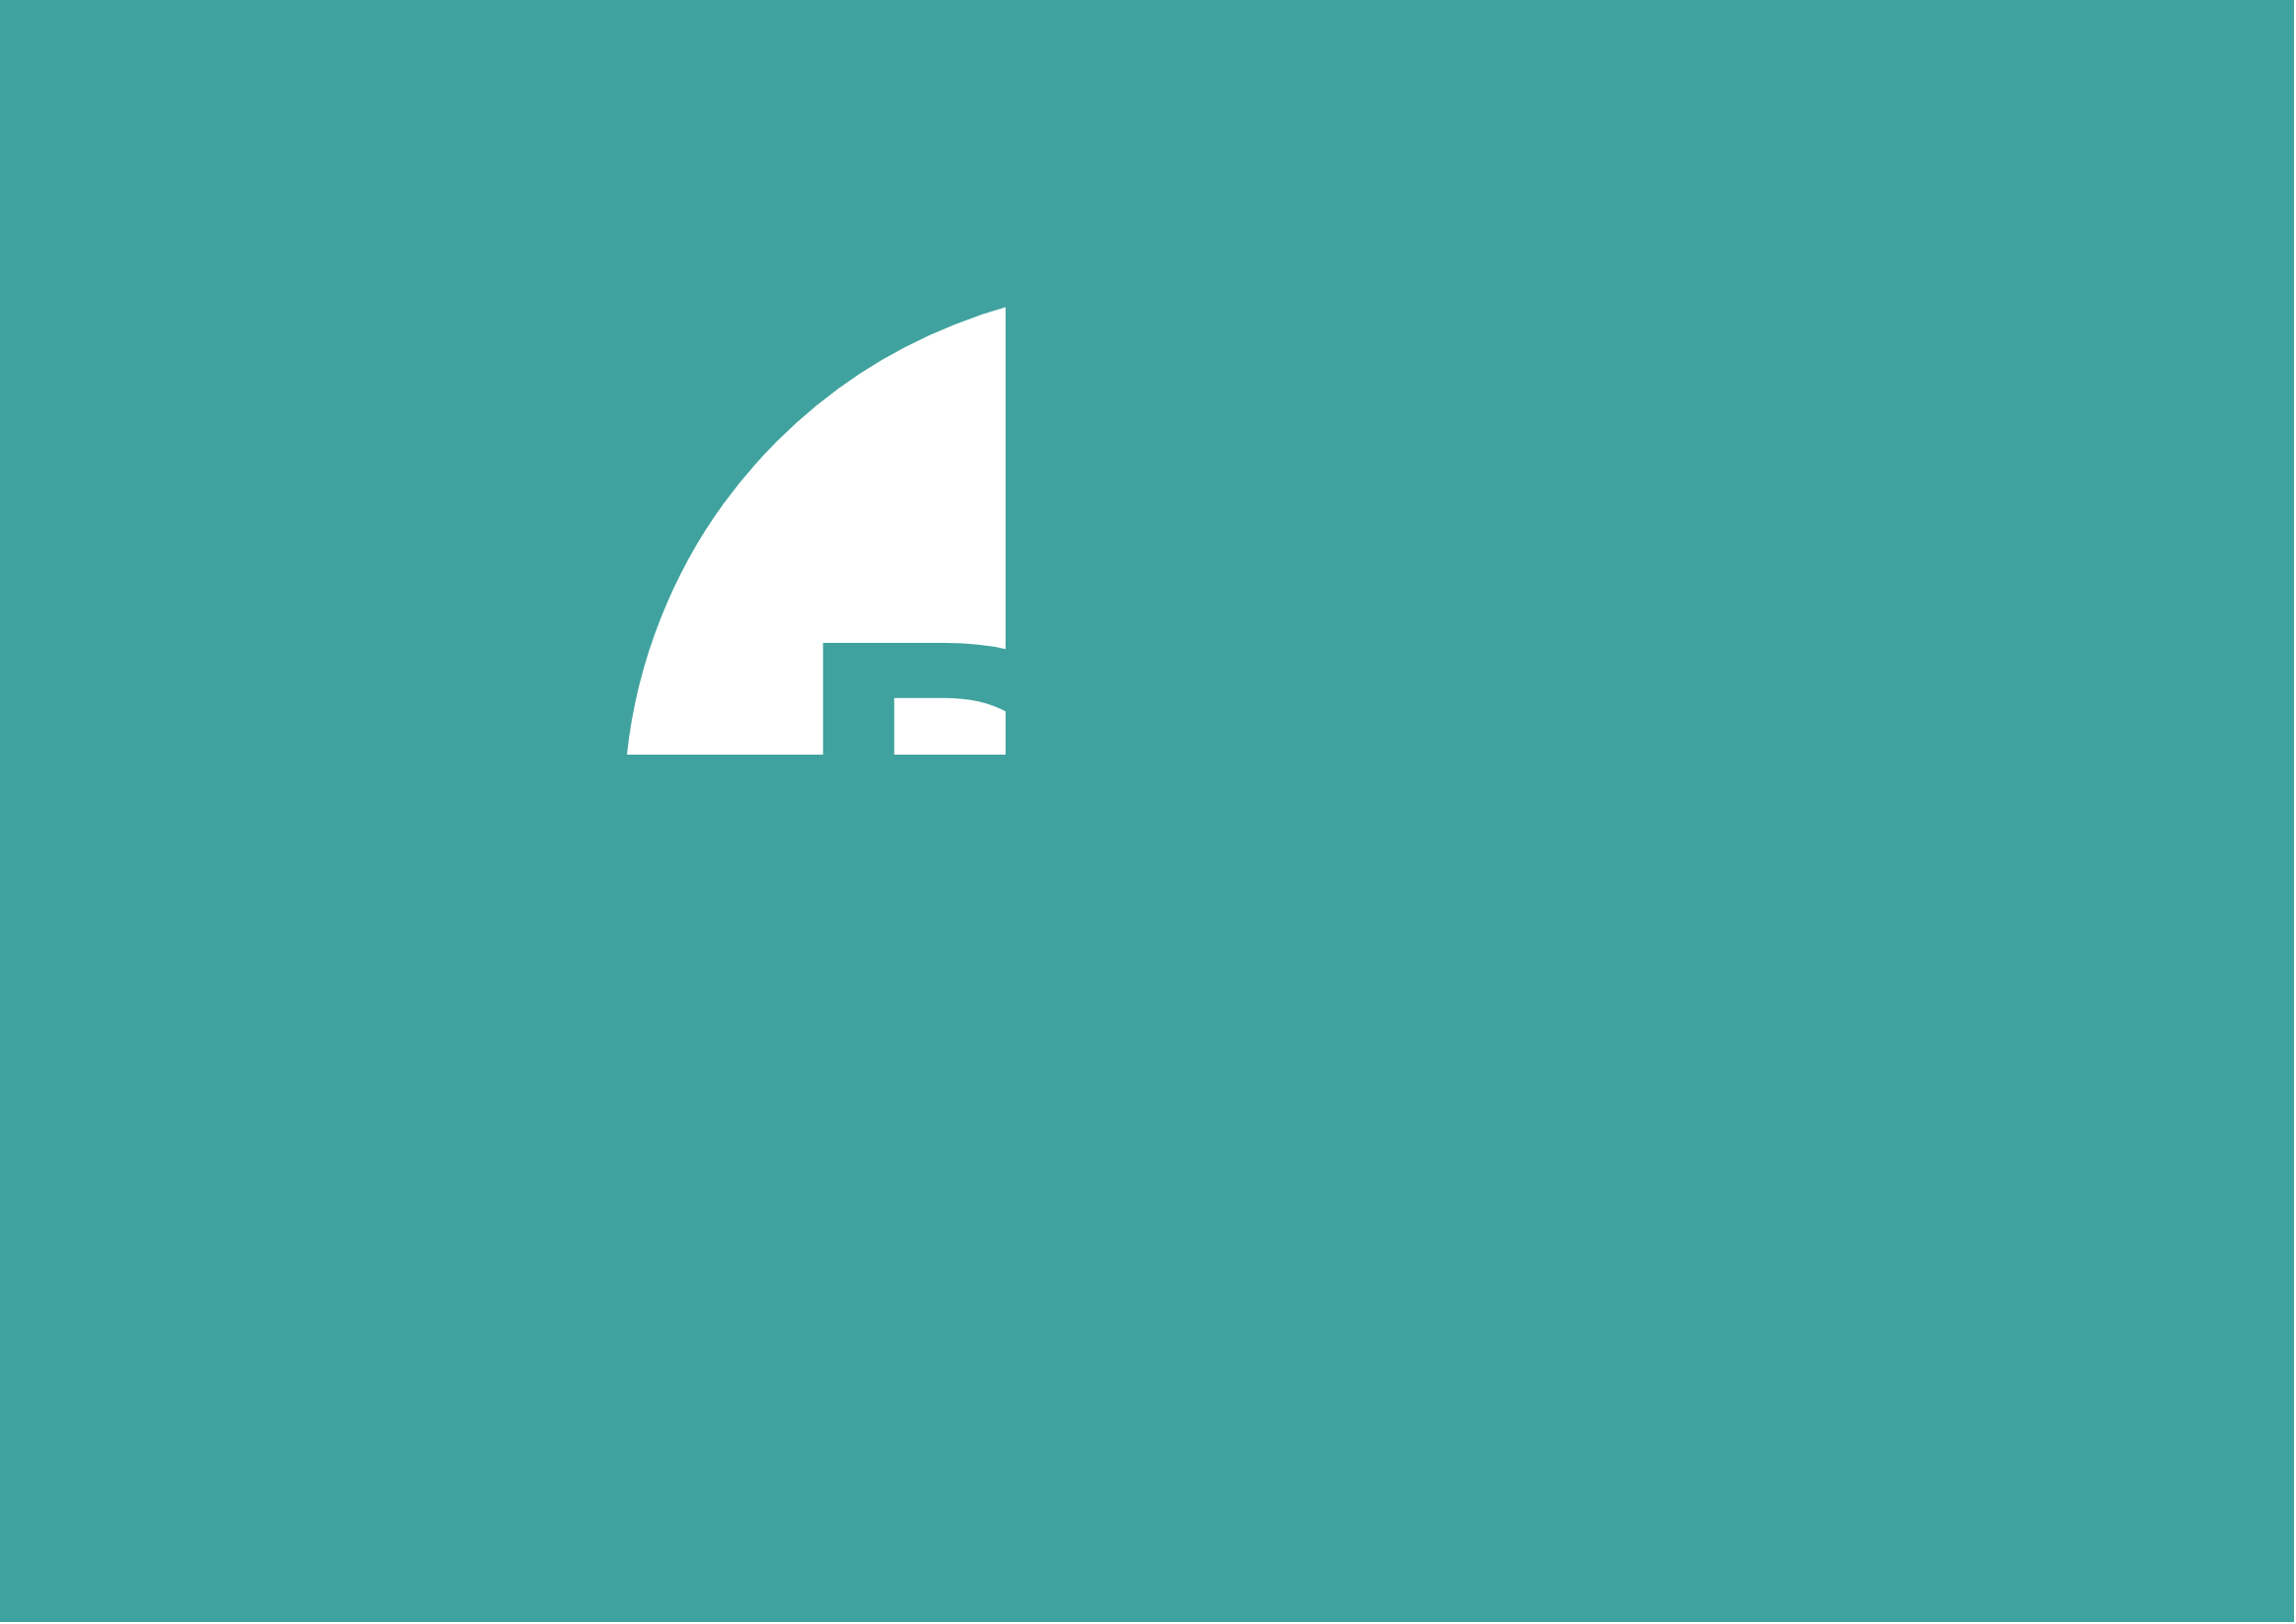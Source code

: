 <mxfile version="24.1.0" type="device">
  <diagram name="Page-1" id="MQbIgiZocyk_pTRY4y90">
    <mxGraphModel dx="1050" dy="621" grid="1" gridSize="10" guides="1" tooltips="1" connect="1" arrows="1" fold="1" page="1" pageScale="1" pageWidth="1169" pageHeight="827" math="0" shadow="0">
      <root>
        <mxCell id="0" />
        <mxCell id="1" parent="0" />
        <mxCell id="euxrha2cAjoXXrgxE2Pz-1" value="" style="rounded=0;whiteSpace=wrap;html=1;strokeColor=none;strokeWidth=9;fillColor=#40A29E;" parent="1" vertex="1">
          <mxGeometry width="1160" height="820" as="geometry" />
        </mxCell>
        <mxCell id="euxrha2cAjoXXrgxE2Pz-3" value="" style="ellipse;whiteSpace=wrap;html=1;aspect=fixed;strokeWidth=9;strokeColor=#FFFFFF;fillColor=default;" parent="1" vertex="1">
          <mxGeometry x="320" y="150" width="520" height="520" as="geometry" />
        </mxCell>
        <mxCell id="euxrha2cAjoXXrgxE2Pz-2" value="&lt;font color=&quot;#40a29e&quot; style=&quot;font-size: 250px;&quot;&gt;&lt;b style=&quot;&quot;&gt;DK&lt;/b&gt;&lt;/font&gt;" style="text;html=1;align=center;verticalAlign=middle;whiteSpace=wrap;rounded=0;" parent="1" vertex="1">
          <mxGeometry x="175" y="285" width="810" height="250" as="geometry" />
        </mxCell>
      </root>
    </mxGraphModel>
  </diagram>
</mxfile>

